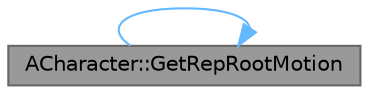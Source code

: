 digraph "ACharacter::GetRepRootMotion"
{
 // INTERACTIVE_SVG=YES
 // LATEX_PDF_SIZE
  bgcolor="transparent";
  edge [fontname=Helvetica,fontsize=10,labelfontname=Helvetica,labelfontsize=10];
  node [fontname=Helvetica,fontsize=10,shape=box,height=0.2,width=0.4];
  rankdir="LR";
  Node1 [id="Node000001",label="ACharacter::GetRepRootMotion",height=0.2,width=0.4,color="gray40", fillcolor="grey60", style="filled", fontcolor="black",tooltip="Replicated Root Motion montage."];
  Node1 -> Node1 [id="edge1_Node000001_Node000001",color="steelblue1",style="solid",tooltip=" "];
}
